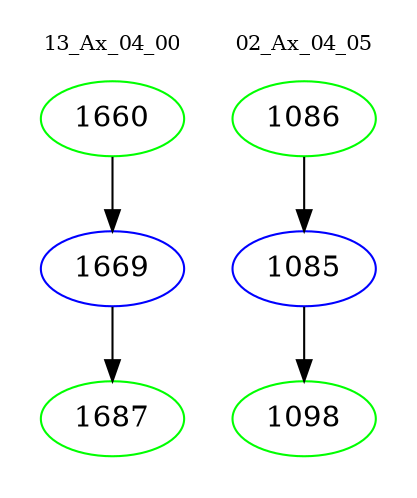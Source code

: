 digraph{
subgraph cluster_0 {
color = white
label = "13_Ax_04_00";
fontsize=10;
T0_1660 [label="1660", color="green"]
T0_1660 -> T0_1669 [color="black"]
T0_1669 [label="1669", color="blue"]
T0_1669 -> T0_1687 [color="black"]
T0_1687 [label="1687", color="green"]
}
subgraph cluster_1 {
color = white
label = "02_Ax_04_05";
fontsize=10;
T1_1086 [label="1086", color="green"]
T1_1086 -> T1_1085 [color="black"]
T1_1085 [label="1085", color="blue"]
T1_1085 -> T1_1098 [color="black"]
T1_1098 [label="1098", color="green"]
}
}
